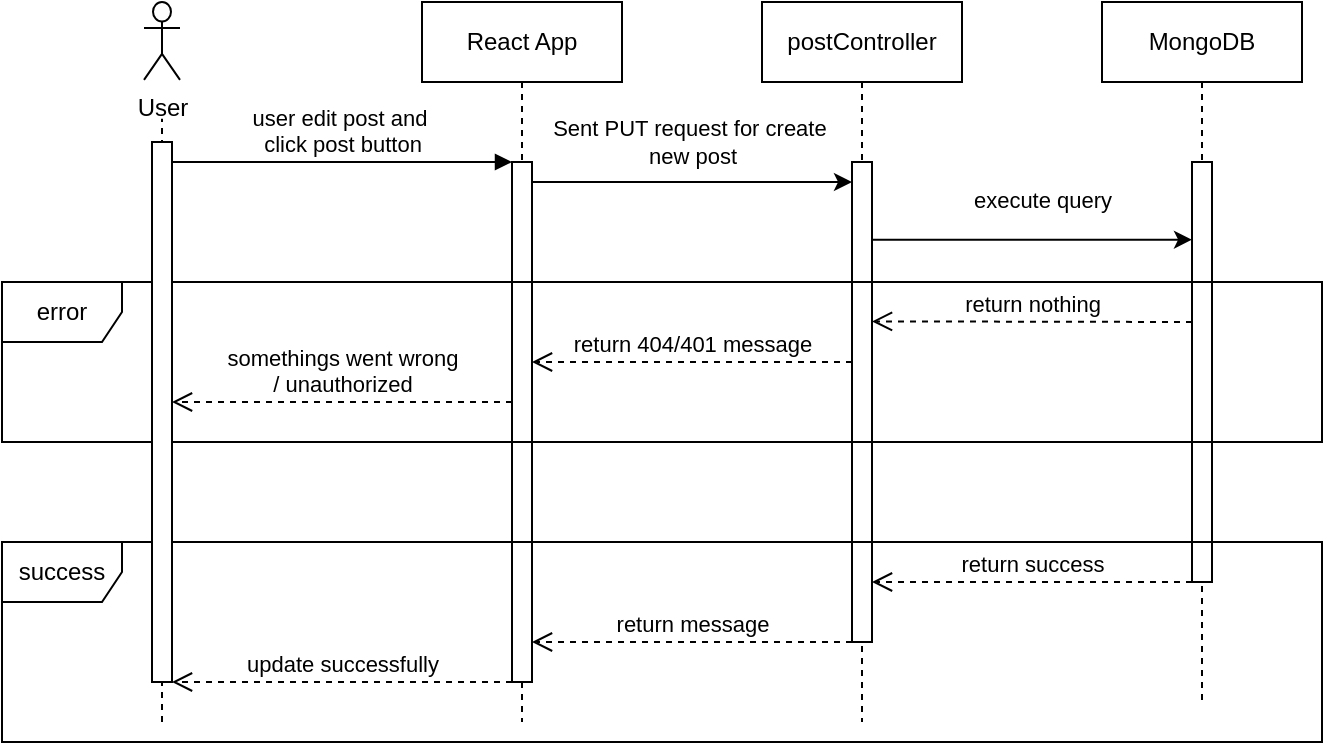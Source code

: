 <mxfile version="24.6.4" type="device">
  <diagram name="Page-1" id="2YBvvXClWsGukQMizWep">
    <mxGraphModel dx="1036" dy="654" grid="1" gridSize="10" guides="1" tooltips="1" connect="1" arrows="1" fold="1" page="1" pageScale="1" pageWidth="850" pageHeight="1100" math="0" shadow="0">
      <root>
        <mxCell id="0" />
        <mxCell id="1" parent="0" />
        <mxCell id="y-r7wNDEovw9niwBDeuk-3" value="React App" style="shape=umlLifeline;perimeter=lifelinePerimeter;whiteSpace=wrap;html=1;container=0;dropTarget=0;collapsible=0;recursiveResize=0;outlineConnect=0;portConstraint=eastwest;newEdgeStyle={&quot;edgeStyle&quot;:&quot;elbowEdgeStyle&quot;,&quot;elbow&quot;:&quot;vertical&quot;,&quot;curved&quot;:0,&quot;rounded&quot;:0};" parent="1" vertex="1">
          <mxGeometry x="305" y="30" width="100" height="360" as="geometry" />
        </mxCell>
        <mxCell id="y-r7wNDEovw9niwBDeuk-4" value="" style="html=1;points=[];perimeter=orthogonalPerimeter;outlineConnect=0;targetShapes=umlLifeline;portConstraint=eastwest;newEdgeStyle={&quot;edgeStyle&quot;:&quot;elbowEdgeStyle&quot;,&quot;elbow&quot;:&quot;vertical&quot;,&quot;curved&quot;:0,&quot;rounded&quot;:0};" parent="y-r7wNDEovw9niwBDeuk-3" vertex="1">
          <mxGeometry x="45" y="80" width="10" height="260" as="geometry" />
        </mxCell>
        <mxCell id="y-r7wNDEovw9niwBDeuk-5" value="user edit post and&amp;nbsp;&lt;div&gt;click post button&lt;/div&gt;" style="html=1;verticalAlign=bottom;endArrow=block;edgeStyle=elbowEdgeStyle;elbow=vertical;curved=0;rounded=0;" parent="1" source="y-r7wNDEovw9niwBDeuk-2" target="y-r7wNDEovw9niwBDeuk-4" edge="1">
          <mxGeometry relative="1" as="geometry">
            <mxPoint x="280" y="120" as="sourcePoint" />
            <Array as="points">
              <mxPoint x="265" y="110" />
            </Array>
            <mxPoint as="offset" />
          </mxGeometry>
        </mxCell>
        <mxCell id="y-r7wNDEovw9niwBDeuk-6" value="postController" style="shape=umlLifeline;perimeter=lifelinePerimeter;whiteSpace=wrap;html=1;container=0;dropTarget=0;collapsible=0;recursiveResize=0;outlineConnect=0;portConstraint=eastwest;newEdgeStyle={&quot;edgeStyle&quot;:&quot;elbowEdgeStyle&quot;,&quot;elbow&quot;:&quot;vertical&quot;,&quot;curved&quot;:0,&quot;rounded&quot;:0};" parent="1" vertex="1">
          <mxGeometry x="475" y="30" width="100" height="360" as="geometry" />
        </mxCell>
        <mxCell id="y-r7wNDEovw9niwBDeuk-7" value="" style="html=1;points=[];perimeter=orthogonalPerimeter;outlineConnect=0;targetShapes=umlLifeline;portConstraint=eastwest;newEdgeStyle={&quot;edgeStyle&quot;:&quot;elbowEdgeStyle&quot;,&quot;elbow&quot;:&quot;vertical&quot;,&quot;curved&quot;:0,&quot;rounded&quot;:0};" parent="y-r7wNDEovw9niwBDeuk-6" vertex="1">
          <mxGeometry x="45" y="80" width="10" height="240" as="geometry" />
        </mxCell>
        <mxCell id="y-r7wNDEovw9niwBDeuk-8" value="MongoDB" style="shape=umlLifeline;perimeter=lifelinePerimeter;whiteSpace=wrap;html=1;container=0;dropTarget=0;collapsible=0;recursiveResize=0;outlineConnect=0;portConstraint=eastwest;newEdgeStyle={&quot;edgeStyle&quot;:&quot;elbowEdgeStyle&quot;,&quot;elbow&quot;:&quot;vertical&quot;,&quot;curved&quot;:0,&quot;rounded&quot;:0};" parent="1" vertex="1">
          <mxGeometry x="645" y="30" width="100" height="350" as="geometry" />
        </mxCell>
        <mxCell id="y-r7wNDEovw9niwBDeuk-9" value="" style="html=1;points=[];perimeter=orthogonalPerimeter;outlineConnect=0;targetShapes=umlLifeline;portConstraint=eastwest;newEdgeStyle={&quot;edgeStyle&quot;:&quot;elbowEdgeStyle&quot;,&quot;elbow&quot;:&quot;vertical&quot;,&quot;curved&quot;:0,&quot;rounded&quot;:0};" parent="y-r7wNDEovw9niwBDeuk-8" vertex="1">
          <mxGeometry x="45" y="80" width="10" height="210" as="geometry" />
        </mxCell>
        <mxCell id="y-r7wNDEovw9niwBDeuk-10" value="" style="endArrow=classic;html=1;rounded=0;" parent="1" edge="1">
          <mxGeometry relative="1" as="geometry">
            <mxPoint x="360" y="120" as="sourcePoint" />
            <mxPoint x="520" y="120" as="targetPoint" />
          </mxGeometry>
        </mxCell>
        <mxCell id="y-r7wNDEovw9niwBDeuk-11" value="Sent PUT request for create&amp;nbsp;&lt;div&gt;new post&lt;/div&gt;" style="edgeLabel;resizable=0;html=1;;align=center;verticalAlign=middle;" parent="y-r7wNDEovw9niwBDeuk-10" connectable="0" vertex="1">
          <mxGeometry relative="1" as="geometry">
            <mxPoint y="-20" as="offset" />
          </mxGeometry>
        </mxCell>
        <mxCell id="y-r7wNDEovw9niwBDeuk-12" value="" style="endArrow=classic;html=1;rounded=0;" parent="1" edge="1">
          <mxGeometry relative="1" as="geometry">
            <mxPoint x="530" y="148.82" as="sourcePoint" />
            <mxPoint x="690" y="148.82" as="targetPoint" />
          </mxGeometry>
        </mxCell>
        <mxCell id="y-r7wNDEovw9niwBDeuk-13" value="execute query" style="edgeLabel;resizable=0;html=1;;align=center;verticalAlign=middle;" parent="y-r7wNDEovw9niwBDeuk-12" connectable="0" vertex="1">
          <mxGeometry relative="1" as="geometry">
            <mxPoint x="5" y="-20" as="offset" />
          </mxGeometry>
        </mxCell>
        <mxCell id="y-r7wNDEovw9niwBDeuk-14" value="somethings went wrong&lt;div&gt;/ unauthorized&lt;/div&gt;" style="html=1;verticalAlign=bottom;endArrow=open;dashed=1;endSize=8;edgeStyle=elbowEdgeStyle;elbow=horizontal;curved=0;rounded=0;" parent="1" edge="1">
          <mxGeometry relative="1" as="geometry">
            <mxPoint x="180" y="230" as="targetPoint" />
            <Array as="points">
              <mxPoint x="275" y="230" />
            </Array>
            <mxPoint x="350" y="230" as="sourcePoint" />
            <mxPoint as="offset" />
          </mxGeometry>
        </mxCell>
        <mxCell id="y-r7wNDEovw9niwBDeuk-15" value="return nothing" style="html=1;verticalAlign=bottom;endArrow=open;dashed=1;endSize=8;edgeStyle=elbowEdgeStyle;elbow=vertical;curved=0;rounded=0;" parent="1" edge="1">
          <mxGeometry x="-0.004" relative="1" as="geometry">
            <mxPoint x="530" y="190" as="targetPoint" />
            <Array as="points">
              <mxPoint x="605" y="189.69" />
            </Array>
            <mxPoint x="690" y="190" as="sourcePoint" />
            <mxPoint as="offset" />
          </mxGeometry>
        </mxCell>
        <mxCell id="y-r7wNDEovw9niwBDeuk-16" value="return 404/401 message" style="html=1;verticalAlign=bottom;endArrow=open;dashed=1;endSize=8;edgeStyle=elbowEdgeStyle;elbow=horizontal;curved=0;rounded=0;" parent="1" edge="1">
          <mxGeometry relative="1" as="geometry">
            <mxPoint x="360" y="210" as="targetPoint" />
            <Array as="points">
              <mxPoint x="360" y="210" />
            </Array>
            <mxPoint x="520" y="210" as="sourcePoint" />
            <mxPoint as="offset" />
          </mxGeometry>
        </mxCell>
        <mxCell id="y-r7wNDEovw9niwBDeuk-17" value="error" style="shape=umlFrame;whiteSpace=wrap;html=1;pointerEvents=0;" parent="1" vertex="1">
          <mxGeometry x="95" y="170" width="660" height="80" as="geometry" />
        </mxCell>
        <mxCell id="y-r7wNDEovw9niwBDeuk-18" value="success" style="shape=umlFrame;whiteSpace=wrap;html=1;pointerEvents=0;" parent="1" vertex="1">
          <mxGeometry x="95" y="300" width="660" height="100" as="geometry" />
        </mxCell>
        <mxCell id="y-r7wNDEovw9niwBDeuk-19" value="return success" style="html=1;verticalAlign=bottom;endArrow=open;dashed=1;endSize=8;edgeStyle=elbowEdgeStyle;elbow=vertical;curved=0;rounded=0;" parent="1" edge="1">
          <mxGeometry relative="1" as="geometry">
            <mxPoint x="530" y="320" as="targetPoint" />
            <Array as="points">
              <mxPoint x="625" y="320" />
            </Array>
            <mxPoint x="690" y="320" as="sourcePoint" />
            <mxPoint as="offset" />
          </mxGeometry>
        </mxCell>
        <mxCell id="y-r7wNDEovw9niwBDeuk-20" value="return message" style="html=1;verticalAlign=bottom;endArrow=open;dashed=1;endSize=8;edgeStyle=elbowEdgeStyle;elbow=vertical;curved=0;rounded=0;" parent="1" edge="1">
          <mxGeometry relative="1" as="geometry">
            <mxPoint x="360" y="350" as="targetPoint" />
            <Array as="points">
              <mxPoint x="405" y="350" />
              <mxPoint x="365" y="350" />
            </Array>
            <mxPoint x="520" y="350" as="sourcePoint" />
            <mxPoint as="offset" />
          </mxGeometry>
        </mxCell>
        <mxCell id="y-r7wNDEovw9niwBDeuk-21" value="update successfully" style="html=1;verticalAlign=bottom;endArrow=open;dashed=1;endSize=8;edgeStyle=elbowEdgeStyle;elbow=vertical;curved=0;rounded=0;" parent="1" edge="1">
          <mxGeometry relative="1" as="geometry">
            <mxPoint x="180" y="370" as="targetPoint" />
            <Array as="points">
              <mxPoint x="205" y="370" />
            </Array>
            <mxPoint x="350" y="370" as="sourcePoint" />
            <mxPoint as="offset" />
          </mxGeometry>
        </mxCell>
        <mxCell id="Y6kQV8Pwdq3S3NssBBNg-1" value="" style="group" vertex="1" connectable="0" parent="1">
          <mxGeometry x="166" y="30" width="18" height="360" as="geometry" />
        </mxCell>
        <mxCell id="Y6kQV8Pwdq3S3NssBBNg-2" value="" style="endArrow=none;dashed=1;html=1;rounded=0;" edge="1" parent="Y6kQV8Pwdq3S3NssBBNg-1">
          <mxGeometry width="50" height="50" relative="1" as="geometry">
            <mxPoint x="9" y="360" as="sourcePoint" />
            <mxPoint x="9" y="58.378" as="targetPoint" />
          </mxGeometry>
        </mxCell>
        <mxCell id="Y6kQV8Pwdq3S3NssBBNg-3" value="User" style="shape=umlActor;verticalLabelPosition=bottom;verticalAlign=top;html=1;outlineConnect=0;" vertex="1" parent="Y6kQV8Pwdq3S3NssBBNg-1">
          <mxGeometry width="18" height="38.919" as="geometry" />
        </mxCell>
        <mxCell id="y-r7wNDEovw9niwBDeuk-2" value="" style="html=1;points=[];perimeter=orthogonalPerimeter;outlineConnect=0;targetShapes=umlLifeline;portConstraint=eastwest;newEdgeStyle={&quot;edgeStyle&quot;:&quot;elbowEdgeStyle&quot;,&quot;elbow&quot;:&quot;vertical&quot;,&quot;curved&quot;:0,&quot;rounded&quot;:0};" parent="1" vertex="1">
          <mxGeometry x="170" y="100" width="10" height="270" as="geometry" />
        </mxCell>
      </root>
    </mxGraphModel>
  </diagram>
</mxfile>
